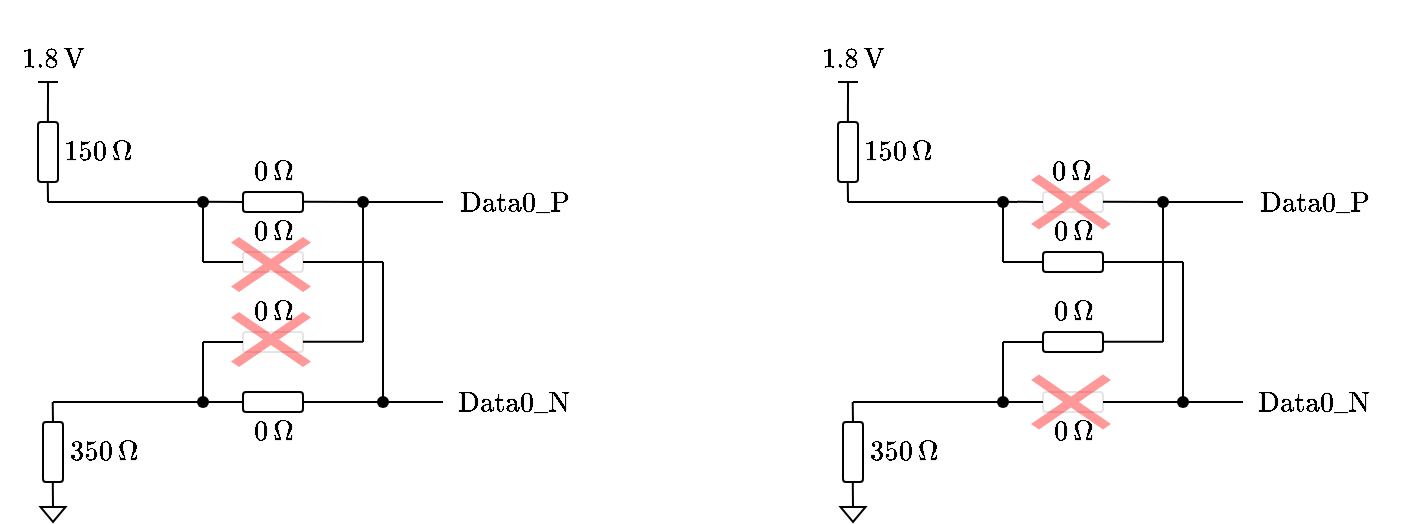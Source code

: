 <mxfile version="24.2.8" type="github">
  <diagram name="Seite-1" id="VKQOc1bhrzCOc8ad0ZN5">
    <mxGraphModel dx="1024" dy="619" grid="1" gridSize="10" guides="1" tooltips="1" connect="1" arrows="1" fold="1" page="1" pageScale="1" pageWidth="827" pageHeight="1169" math="1" shadow="0">
      <root>
        <mxCell id="0" />
        <mxCell id="1" parent="0" />
        <mxCell id="8GNoNin1cAINT3KggE_H-1" value="" style="rounded=1;whiteSpace=wrap;html=1;fillOpacity=100;strokeOpacity=10;rotation=-90;" vertex="1" parent="1">
          <mxGeometry x="197.5" y="154" width="10" height="30" as="geometry" />
        </mxCell>
        <mxCell id="8GNoNin1cAINT3KggE_H-2" value="" style="endArrow=none;html=1;rounded=0;" edge="1" parent="1">
          <mxGeometry width="50" height="50" relative="1" as="geometry">
            <mxPoint x="167.5" y="239" as="sourcePoint" />
            <mxPoint x="167.5" y="209" as="targetPoint" />
          </mxGeometry>
        </mxCell>
        <mxCell id="8GNoNin1cAINT3KggE_H-3" value="" style="endArrow=none;html=1;rounded=0;" edge="1" parent="1" source="8GNoNin1cAINT3KggE_H-24">
          <mxGeometry width="50" height="50" relative="1" as="geometry">
            <mxPoint x="92.5" y="239" as="sourcePoint" />
            <mxPoint x="172.5" y="239" as="targetPoint" />
          </mxGeometry>
        </mxCell>
        <mxCell id="8GNoNin1cAINT3KggE_H-4" value="" style="endArrow=none;html=1;rounded=0;" edge="1" parent="1" source="8GNoNin1cAINT3KggE_H-24">
          <mxGeometry width="50" height="50" relative="1" as="geometry">
            <mxPoint x="167.5" y="239" as="sourcePoint" />
            <mxPoint x="187.5" y="239" as="targetPoint" />
          </mxGeometry>
        </mxCell>
        <mxCell id="8GNoNin1cAINT3KggE_H-5" value="" style="endArrow=none;html=1;rounded=0;exitX=0.5;exitY=0;exitDx=0;exitDy=0;" edge="1" parent="1" source="8GNoNin1cAINT3KggE_H-29">
          <mxGeometry width="50" height="50" relative="1" as="geometry">
            <mxPoint x="181.5" y="139" as="sourcePoint" />
            <mxPoint x="166.5" y="138.9" as="targetPoint" />
          </mxGeometry>
        </mxCell>
        <mxCell id="8GNoNin1cAINT3KggE_H-6" value="" style="rounded=1;whiteSpace=wrap;html=1;" vertex="1" parent="1">
          <mxGeometry x="87.5" y="249" width="10" height="30" as="geometry" />
        </mxCell>
        <mxCell id="8GNoNin1cAINT3KggE_H-7" value="" style="endArrow=none;html=1;rounded=0;" edge="1" parent="1">
          <mxGeometry width="50" height="50" relative="1" as="geometry">
            <mxPoint x="92.5" y="249" as="sourcePoint" />
            <mxPoint x="92.36" y="239" as="targetPoint" />
          </mxGeometry>
        </mxCell>
        <mxCell id="8GNoNin1cAINT3KggE_H-8" value="" style="endArrow=none;html=1;rounded=0;exitX=0;exitY=0.5;exitDx=0;exitDy=0;" edge="1" parent="1" source="8GNoNin1cAINT3KggE_H-9">
          <mxGeometry width="50" height="50" relative="1" as="geometry">
            <mxPoint x="92.39" y="299" as="sourcePoint" />
            <mxPoint x="92.39" y="279" as="targetPoint" />
          </mxGeometry>
        </mxCell>
        <mxCell id="8GNoNin1cAINT3KggE_H-9" value="" style="triangle;whiteSpace=wrap;html=1;rotation=90;" vertex="1" parent="1">
          <mxGeometry x="88.75" y="289" width="7.5" height="12.5" as="geometry" />
        </mxCell>
        <mxCell id="8GNoNin1cAINT3KggE_H-10" value="" style="rounded=1;whiteSpace=wrap;html=1;" vertex="1" parent="1">
          <mxGeometry x="85" y="99" width="10" height="30" as="geometry" />
        </mxCell>
        <mxCell id="8GNoNin1cAINT3KggE_H-11" value="" style="endArrow=none;html=1;rounded=0;" edge="1" parent="1">
          <mxGeometry width="50" height="50" relative="1" as="geometry">
            <mxPoint x="165" y="139" as="sourcePoint" />
            <mxPoint x="170" y="139" as="targetPoint" />
          </mxGeometry>
        </mxCell>
        <mxCell id="8GNoNin1cAINT3KggE_H-13" value="" style="endArrow=none;html=1;rounded=0;" edge="1" parent="1">
          <mxGeometry width="50" height="50" relative="1" as="geometry">
            <mxPoint x="90.02" y="139" as="sourcePoint" />
            <mxPoint x="89.88" y="129" as="targetPoint" />
          </mxGeometry>
        </mxCell>
        <mxCell id="8GNoNin1cAINT3KggE_H-14" value="" style="endArrow=none;html=1;rounded=0;exitX=0;exitY=0.5;exitDx=0;exitDy=0;" edge="1" parent="1">
          <mxGeometry width="50" height="50" relative="1" as="geometry">
            <mxPoint x="89.97" y="99" as="sourcePoint" />
            <mxPoint x="90" y="79" as="targetPoint" />
          </mxGeometry>
        </mxCell>
        <mxCell id="8GNoNin1cAINT3KggE_H-16" value="" style="endArrow=none;html=1;rounded=0;" edge="1" parent="1">
          <mxGeometry width="50" height="50" relative="1" as="geometry">
            <mxPoint x="95" y="79" as="sourcePoint" />
            <mxPoint x="85" y="79" as="targetPoint" />
            <Array as="points">
              <mxPoint x="85" y="79" />
            </Array>
          </mxGeometry>
        </mxCell>
        <mxCell id="8GNoNin1cAINT3KggE_H-17" value="&lt;br&gt;&lt;div&gt;&lt;span lang=&quot;de&quot; class=&quot;BxUVEf ILfuVd&quot;&gt;&lt;span class=&quot;hgKElc&quot;&gt;$$150\,&amp;nbsp; \Omega$$&lt;/span&gt;&lt;/span&gt;&lt;div&gt;&lt;span lang=&quot;de&quot; class=&quot;BxUVEf ILfuVd&quot;&gt;&lt;span class=&quot;hgKElc&quot;&gt;&lt;br&gt;&lt;/span&gt;&lt;/span&gt;&lt;/div&gt;&lt;/div&gt;" style="text;html=1;align=center;verticalAlign=middle;whiteSpace=wrap;rounded=0;opacity=0;" vertex="1" parent="1">
          <mxGeometry x="70" y="99" width="90" height="30" as="geometry" />
        </mxCell>
        <mxCell id="8GNoNin1cAINT3KggE_H-18" value="$$\text{Data0_P}$$" style="text;html=1;align=center;verticalAlign=middle;whiteSpace=wrap;rounded=0;" vertex="1" parent="1">
          <mxGeometry x="297.5" y="124" width="50" height="30" as="geometry" />
        </mxCell>
        <mxCell id="8GNoNin1cAINT3KggE_H-21" value="&lt;br&gt;&lt;div&gt;&lt;span lang=&quot;de&quot; class=&quot;BxUVEf ILfuVd&quot;&gt;&lt;span class=&quot;hgKElc&quot;&gt;$$350\,&amp;nbsp; \Omega$$&lt;/span&gt;&lt;/span&gt;&lt;div&gt;&lt;span lang=&quot;de&quot; class=&quot;BxUVEf ILfuVd&quot;&gt;&lt;span class=&quot;hgKElc&quot;&gt;&lt;br&gt;&lt;/span&gt;&lt;/span&gt;&lt;/div&gt;&lt;/div&gt;" style="text;html=1;align=center;verticalAlign=middle;whiteSpace=wrap;rounded=0;opacity=0;" vertex="1" parent="1">
          <mxGeometry x="72.5" y="249" width="90" height="30" as="geometry" />
        </mxCell>
        <mxCell id="8GNoNin1cAINT3KggE_H-22" value="&lt;br&gt;&lt;div&gt;&lt;span lang=&quot;de&quot; class=&quot;BxUVEf ILfuVd&quot;&gt;&lt;span class=&quot;hgKElc&quot;&gt;$$1.8\, \text{V}$$&lt;/span&gt;&lt;/span&gt;&lt;/div&gt;" style="text;html=1;align=center;verticalAlign=middle;whiteSpace=wrap;rounded=0;opacity=40;" vertex="1" parent="1">
          <mxGeometry x="70" y="50" width="45" height="19" as="geometry" />
        </mxCell>
        <mxCell id="8GNoNin1cAINT3KggE_H-25" value="" style="endArrow=none;html=1;rounded=0;" edge="1" parent="1" source="8GNoNin1cAINT3KggE_H-35">
          <mxGeometry width="50" height="50" relative="1" as="geometry">
            <mxPoint x="165" y="139" as="sourcePoint" />
            <mxPoint x="169" y="139" as="targetPoint" />
          </mxGeometry>
        </mxCell>
        <mxCell id="8GNoNin1cAINT3KggE_H-27" value="$$\text{Data0_N}$$" style="text;html=1;align=center;verticalAlign=middle;whiteSpace=wrap;rounded=0;" vertex="1" parent="1">
          <mxGeometry x="297.5" y="224" width="50" height="30" as="geometry" />
        </mxCell>
        <mxCell id="8GNoNin1cAINT3KggE_H-28" value="" style="rounded=1;whiteSpace=wrap;html=1;fillOpacity=100;strokeOpacity=10;rotation=-90;" vertex="1" parent="1">
          <mxGeometry x="197.5" y="194" width="10" height="30" as="geometry" />
        </mxCell>
        <mxCell id="8GNoNin1cAINT3KggE_H-29" value="" style="rounded=1;whiteSpace=wrap;html=1;fillOpacity=100;strokeOpacity=100;rotation=-90;" vertex="1" parent="1">
          <mxGeometry x="197.5" y="124" width="10" height="30" as="geometry" />
        </mxCell>
        <mxCell id="8GNoNin1cAINT3KggE_H-32" value="" style="rounded=1;whiteSpace=wrap;html=1;fillOpacity=100;strokeOpacity=100;rotation=-90;" vertex="1" parent="1">
          <mxGeometry x="197.5" y="224" width="10" height="30" as="geometry" />
        </mxCell>
        <mxCell id="8GNoNin1cAINT3KggE_H-36" value="" style="endArrow=none;html=1;rounded=0;" edge="1" parent="1">
          <mxGeometry width="50" height="50" relative="1" as="geometry">
            <mxPoint x="90" y="139" as="sourcePoint" />
            <mxPoint x="165" y="139" as="targetPoint" />
          </mxGeometry>
        </mxCell>
        <mxCell id="8GNoNin1cAINT3KggE_H-37" value="" style="endArrow=none;html=1;rounded=0;" edge="1" parent="1" target="8GNoNin1cAINT3KggE_H-24">
          <mxGeometry width="50" height="50" relative="1" as="geometry">
            <mxPoint x="167.5" y="239" as="sourcePoint" />
            <mxPoint x="187.5" y="239" as="targetPoint" />
          </mxGeometry>
        </mxCell>
        <mxCell id="8GNoNin1cAINT3KggE_H-39" value="" style="endArrow=none;html=1;rounded=0;" edge="1" parent="1" source="8GNoNin1cAINT3KggE_H-35">
          <mxGeometry width="50" height="50" relative="1" as="geometry">
            <mxPoint x="167.4" y="164" as="sourcePoint" />
            <mxPoint x="167.4" y="139" as="targetPoint" />
          </mxGeometry>
        </mxCell>
        <mxCell id="8GNoNin1cAINT3KggE_H-41" value="" style="endArrow=none;html=1;rounded=0;" edge="1" parent="1" target="8GNoNin1cAINT3KggE_H-24">
          <mxGeometry width="50" height="50" relative="1" as="geometry">
            <mxPoint x="92.5" y="239" as="sourcePoint" />
            <mxPoint x="172.5" y="239" as="targetPoint" />
          </mxGeometry>
        </mxCell>
        <mxCell id="8GNoNin1cAINT3KggE_H-24" value="" style="shape=waypoint;sketch=0;fillStyle=solid;size=6;pointerEvents=1;points=[];fillColor=none;resizable=0;rotatable=0;perimeter=centerPerimeter;snapToPoint=1;" vertex="1" parent="1">
          <mxGeometry x="157.5" y="229" width="20" height="20" as="geometry" />
        </mxCell>
        <mxCell id="8GNoNin1cAINT3KggE_H-42" style="edgeStyle=orthogonalEdgeStyle;rounded=0;orthogonalLoop=1;jettySize=auto;html=1;entryX=0;entryY=0.2;entryDx=0;entryDy=0;entryPerimeter=0;" edge="1" parent="1">
          <mxGeometry relative="1" as="geometry">
            <mxPoint x="165" y="139" as="sourcePoint" />
            <mxPoint x="165" y="139" as="targetPoint" />
          </mxGeometry>
        </mxCell>
        <mxCell id="8GNoNin1cAINT3KggE_H-43" value="" style="endArrow=none;html=1;rounded=0;" edge="1" parent="1" target="8GNoNin1cAINT3KggE_H-35">
          <mxGeometry width="50" height="50" relative="1" as="geometry">
            <mxPoint x="165" y="139" as="sourcePoint" />
            <mxPoint x="169" y="139" as="targetPoint" />
          </mxGeometry>
        </mxCell>
        <mxCell id="8GNoNin1cAINT3KggE_H-44" value="" style="endArrow=none;html=1;rounded=0;" edge="1" parent="1" target="8GNoNin1cAINT3KggE_H-35">
          <mxGeometry width="50" height="50" relative="1" as="geometry">
            <mxPoint x="167.5" y="169" as="sourcePoint" />
            <mxPoint x="167.4" y="139" as="targetPoint" />
          </mxGeometry>
        </mxCell>
        <mxCell id="8GNoNin1cAINT3KggE_H-35" value="" style="shape=waypoint;sketch=0;fillStyle=solid;size=6;pointerEvents=1;points=[];fillColor=none;resizable=0;rotatable=0;perimeter=centerPerimeter;snapToPoint=1;" vertex="1" parent="1">
          <mxGeometry x="157.5" y="129" width="20" height="20" as="geometry" />
        </mxCell>
        <mxCell id="8GNoNin1cAINT3KggE_H-46" value="" style="endArrow=none;html=1;rounded=0;entryX=0.5;entryY=0;entryDx=0;entryDy=0;" edge="1" parent="1" target="8GNoNin1cAINT3KggE_H-28">
          <mxGeometry width="50" height="50" relative="1" as="geometry">
            <mxPoint x="167.5" y="209" as="sourcePoint" />
            <mxPoint x="227.5" y="169" as="targetPoint" />
          </mxGeometry>
        </mxCell>
        <mxCell id="8GNoNin1cAINT3KggE_H-47" value="" style="endArrow=none;html=1;rounded=0;entryX=0.5;entryY=0;entryDx=0;entryDy=0;" edge="1" parent="1" target="8GNoNin1cAINT3KggE_H-1">
          <mxGeometry width="50" height="50" relative="1" as="geometry">
            <mxPoint x="167.5" y="169" as="sourcePoint" />
            <mxPoint x="227.5" y="169" as="targetPoint" />
          </mxGeometry>
        </mxCell>
        <mxCell id="8GNoNin1cAINT3KggE_H-48" value="" style="endArrow=none;html=1;rounded=0;exitX=0.5;exitY=1;exitDx=0;exitDy=0;" edge="1" parent="1" source="8GNoNin1cAINT3KggE_H-1">
          <mxGeometry width="50" height="50" relative="1" as="geometry">
            <mxPoint x="207.5" y="249" as="sourcePoint" />
            <mxPoint x="257.5" y="169" as="targetPoint" />
          </mxGeometry>
        </mxCell>
        <mxCell id="8GNoNin1cAINT3KggE_H-49" value="" style="endArrow=none;html=1;rounded=0;exitX=0.5;exitY=1;exitDx=0;exitDy=0;" edge="1" parent="1">
          <mxGeometry width="50" height="50" relative="1" as="geometry">
            <mxPoint x="217.5" y="208.92" as="sourcePoint" />
            <mxPoint x="247.5" y="208.92" as="targetPoint" />
          </mxGeometry>
        </mxCell>
        <mxCell id="8GNoNin1cAINT3KggE_H-50" value="" style="endArrow=none;html=1;rounded=0;" edge="1" parent="1">
          <mxGeometry width="50" height="50" relative="1" as="geometry">
            <mxPoint x="247.5" y="209" as="sourcePoint" />
            <mxPoint x="247.5" y="139" as="targetPoint" />
          </mxGeometry>
        </mxCell>
        <mxCell id="8GNoNin1cAINT3KggE_H-51" value="" style="endArrow=none;html=1;rounded=0;" edge="1" parent="1" source="8GNoNin1cAINT3KggE_H-52">
          <mxGeometry width="50" height="50" relative="1" as="geometry">
            <mxPoint x="277.5" y="139" as="sourcePoint" />
            <mxPoint x="217.5" y="138.92" as="targetPoint" />
          </mxGeometry>
        </mxCell>
        <mxCell id="8GNoNin1cAINT3KggE_H-53" value="" style="endArrow=none;html=1;rounded=0;" edge="1" parent="1" target="8GNoNin1cAINT3KggE_H-52">
          <mxGeometry width="50" height="50" relative="1" as="geometry">
            <mxPoint x="287.5" y="139" as="sourcePoint" />
            <mxPoint x="217.5" y="138.92" as="targetPoint" />
          </mxGeometry>
        </mxCell>
        <mxCell id="8GNoNin1cAINT3KggE_H-52" value="" style="shape=waypoint;sketch=0;fillStyle=solid;size=6;pointerEvents=1;points=[];fillColor=none;resizable=0;rotatable=0;perimeter=centerPerimeter;snapToPoint=1;" vertex="1" parent="1">
          <mxGeometry x="237.5" y="129" width="20" height="20" as="geometry" />
        </mxCell>
        <mxCell id="8GNoNin1cAINT3KggE_H-54" value="" style="endArrow=none;html=1;rounded=0;" edge="1" parent="1">
          <mxGeometry width="50" height="50" relative="1" as="geometry">
            <mxPoint x="257.5" y="239" as="sourcePoint" />
            <mxPoint x="257.5" y="169" as="targetPoint" />
          </mxGeometry>
        </mxCell>
        <mxCell id="8GNoNin1cAINT3KggE_H-55" value="" style="endArrow=none;html=1;rounded=0;exitDx=0;exitDy=0;" edge="1" parent="1" source="8GNoNin1cAINT3KggE_H-56">
          <mxGeometry width="50" height="50" relative="1" as="geometry">
            <mxPoint x="207.5" y="259" as="sourcePoint" />
            <mxPoint x="287.5" y="239" as="targetPoint" />
          </mxGeometry>
        </mxCell>
        <mxCell id="8GNoNin1cAINT3KggE_H-57" value="" style="endArrow=none;html=1;rounded=0;exitX=0.5;exitY=1;exitDx=0;exitDy=0;" edge="1" parent="1" source="8GNoNin1cAINT3KggE_H-32" target="8GNoNin1cAINT3KggE_H-56">
          <mxGeometry width="50" height="50" relative="1" as="geometry">
            <mxPoint x="217.5" y="239" as="sourcePoint" />
            <mxPoint x="287.5" y="239" as="targetPoint" />
          </mxGeometry>
        </mxCell>
        <mxCell id="8GNoNin1cAINT3KggE_H-56" value="" style="shape=waypoint;sketch=0;fillStyle=solid;size=6;pointerEvents=1;points=[];fillColor=none;resizable=0;rotatable=0;perimeter=centerPerimeter;snapToPoint=1;" vertex="1" parent="1">
          <mxGeometry x="247.5" y="229" width="20" height="20" as="geometry" />
        </mxCell>
        <mxCell id="8GNoNin1cAINT3KggE_H-59" value="&lt;br&gt;&lt;div&gt;&lt;span lang=&quot;de&quot; class=&quot;BxUVEf ILfuVd&quot;&gt;&lt;span class=&quot;hgKElc&quot;&gt;$$0\,&amp;nbsp; \Omega$$&lt;/span&gt;&lt;/span&gt;&lt;div&gt;&lt;span lang=&quot;de&quot; class=&quot;BxUVEf ILfuVd&quot;&gt;&lt;span class=&quot;hgKElc&quot;&gt;&lt;br&gt;&lt;/span&gt;&lt;/span&gt;&lt;/div&gt;&lt;/div&gt;" style="text;html=1;align=center;verticalAlign=middle;whiteSpace=wrap;rounded=0;opacity=0;" vertex="1" parent="1">
          <mxGeometry x="157.5" y="239" width="90" height="30" as="geometry" />
        </mxCell>
        <mxCell id="8GNoNin1cAINT3KggE_H-60" value="&lt;br&gt;&lt;div&gt;&lt;span lang=&quot;de&quot; class=&quot;BxUVEf ILfuVd&quot;&gt;&lt;span class=&quot;hgKElc&quot;&gt;$$0\,&amp;nbsp; \Omega$$&lt;/span&gt;&lt;/span&gt;&lt;div&gt;&lt;span lang=&quot;de&quot; class=&quot;BxUVEf ILfuVd&quot;&gt;&lt;span class=&quot;hgKElc&quot;&gt;&lt;br&gt;&lt;/span&gt;&lt;/span&gt;&lt;/div&gt;&lt;/div&gt;" style="text;html=1;align=center;verticalAlign=middle;whiteSpace=wrap;rounded=0;opacity=0;" vertex="1" parent="1">
          <mxGeometry x="157.5" y="179" width="90" height="30" as="geometry" />
        </mxCell>
        <mxCell id="8GNoNin1cAINT3KggE_H-61" value="&lt;br&gt;&lt;div&gt;&lt;span lang=&quot;de&quot; class=&quot;BxUVEf ILfuVd&quot;&gt;&lt;span class=&quot;hgKElc&quot;&gt;$$0\,&amp;nbsp; \Omega$$&lt;/span&gt;&lt;/span&gt;&lt;div&gt;&lt;span lang=&quot;de&quot; class=&quot;BxUVEf ILfuVd&quot;&gt;&lt;span class=&quot;hgKElc&quot;&gt;&lt;br&gt;&lt;/span&gt;&lt;/span&gt;&lt;/div&gt;&lt;/div&gt;" style="text;html=1;align=center;verticalAlign=middle;whiteSpace=wrap;rounded=0;opacity=0;" vertex="1" parent="1">
          <mxGeometry x="157.5" y="139" width="90" height="30" as="geometry" />
        </mxCell>
        <mxCell id="8GNoNin1cAINT3KggE_H-62" value="&lt;br&gt;&lt;div&gt;&lt;span lang=&quot;de&quot; class=&quot;BxUVEf ILfuVd&quot;&gt;&lt;span class=&quot;hgKElc&quot;&gt;$$0\,&amp;nbsp; \Omega$$&lt;/span&gt;&lt;/span&gt;&lt;div&gt;&lt;span lang=&quot;de&quot; class=&quot;BxUVEf ILfuVd&quot;&gt;&lt;span class=&quot;hgKElc&quot;&gt;&lt;br&gt;&lt;/span&gt;&lt;/span&gt;&lt;/div&gt;&lt;/div&gt;" style="text;html=1;align=center;verticalAlign=middle;whiteSpace=wrap;rounded=0;opacity=0;" vertex="1" parent="1">
          <mxGeometry x="157.5" y="109" width="90" height="30" as="geometry" />
        </mxCell>
        <mxCell id="8GNoNin1cAINT3KggE_H-64" value="" style="shape=mxgraph.mockup.markup.redX;fillColor=#ff0000;html=1;shadow=0;whiteSpace=wrap;strokeColor=none;strokeOpacity=40;fillOpacity=40;" vertex="1" parent="1">
          <mxGeometry x="181.5" y="156.5" width="40" height="27.5" as="geometry" />
        </mxCell>
        <mxCell id="8GNoNin1cAINT3KggE_H-65" value="" style="shape=mxgraph.mockup.markup.redX;fillColor=#ff0000;html=1;shadow=0;whiteSpace=wrap;strokeColor=none;strokeOpacity=40;fillOpacity=40;" vertex="1" parent="1">
          <mxGeometry x="181.5" y="194" width="40" height="27.5" as="geometry" />
        </mxCell>
        <mxCell id="8GNoNin1cAINT3KggE_H-68" value="" style="rounded=1;whiteSpace=wrap;html=1;fillOpacity=100;strokeOpacity=100;rotation=-90;" vertex="1" parent="1">
          <mxGeometry x="597.5" y="154" width="10" height="30" as="geometry" />
        </mxCell>
        <mxCell id="8GNoNin1cAINT3KggE_H-69" value="" style="endArrow=none;html=1;rounded=0;" edge="1" parent="1">
          <mxGeometry width="50" height="50" relative="1" as="geometry">
            <mxPoint x="567.5" y="239" as="sourcePoint" />
            <mxPoint x="567.5" y="209" as="targetPoint" />
          </mxGeometry>
        </mxCell>
        <mxCell id="8GNoNin1cAINT3KggE_H-70" value="" style="endArrow=none;html=1;rounded=0;" edge="1" parent="1" source="8GNoNin1cAINT3KggE_H-95">
          <mxGeometry width="50" height="50" relative="1" as="geometry">
            <mxPoint x="492.5" y="239" as="sourcePoint" />
            <mxPoint x="572.5" y="239" as="targetPoint" />
          </mxGeometry>
        </mxCell>
        <mxCell id="8GNoNin1cAINT3KggE_H-71" value="" style="endArrow=none;html=1;rounded=0;" edge="1" parent="1" source="8GNoNin1cAINT3KggE_H-95">
          <mxGeometry width="50" height="50" relative="1" as="geometry">
            <mxPoint x="567.5" y="239" as="sourcePoint" />
            <mxPoint x="587.5" y="239" as="targetPoint" />
          </mxGeometry>
        </mxCell>
        <mxCell id="8GNoNin1cAINT3KggE_H-72" value="" style="endArrow=none;html=1;rounded=0;exitX=0.5;exitY=0;exitDx=0;exitDy=0;" edge="1" parent="1" source="8GNoNin1cAINT3KggE_H-89">
          <mxGeometry width="50" height="50" relative="1" as="geometry">
            <mxPoint x="581.5" y="139" as="sourcePoint" />
            <mxPoint x="566.5" y="138.9" as="targetPoint" />
          </mxGeometry>
        </mxCell>
        <mxCell id="8GNoNin1cAINT3KggE_H-73" value="" style="rounded=1;whiteSpace=wrap;html=1;" vertex="1" parent="1">
          <mxGeometry x="487.5" y="249" width="10" height="30" as="geometry" />
        </mxCell>
        <mxCell id="8GNoNin1cAINT3KggE_H-74" value="" style="endArrow=none;html=1;rounded=0;" edge="1" parent="1">
          <mxGeometry width="50" height="50" relative="1" as="geometry">
            <mxPoint x="492.5" y="249" as="sourcePoint" />
            <mxPoint x="492.36" y="239" as="targetPoint" />
          </mxGeometry>
        </mxCell>
        <mxCell id="8GNoNin1cAINT3KggE_H-75" value="" style="endArrow=none;html=1;rounded=0;exitX=0;exitY=0.5;exitDx=0;exitDy=0;" edge="1" parent="1" source="8GNoNin1cAINT3KggE_H-76">
          <mxGeometry width="50" height="50" relative="1" as="geometry">
            <mxPoint x="492.39" y="299" as="sourcePoint" />
            <mxPoint x="492.39" y="279" as="targetPoint" />
          </mxGeometry>
        </mxCell>
        <mxCell id="8GNoNin1cAINT3KggE_H-76" value="" style="triangle;whiteSpace=wrap;html=1;rotation=90;" vertex="1" parent="1">
          <mxGeometry x="488.75" y="289" width="7.5" height="12.5" as="geometry" />
        </mxCell>
        <mxCell id="8GNoNin1cAINT3KggE_H-77" value="" style="rounded=1;whiteSpace=wrap;html=1;" vertex="1" parent="1">
          <mxGeometry x="485" y="99" width="10" height="30" as="geometry" />
        </mxCell>
        <mxCell id="8GNoNin1cAINT3KggE_H-78" value="" style="endArrow=none;html=1;rounded=0;" edge="1" parent="1">
          <mxGeometry width="50" height="50" relative="1" as="geometry">
            <mxPoint x="565" y="139" as="sourcePoint" />
            <mxPoint x="570" y="139" as="targetPoint" />
          </mxGeometry>
        </mxCell>
        <mxCell id="8GNoNin1cAINT3KggE_H-79" value="" style="endArrow=none;html=1;rounded=0;" edge="1" parent="1">
          <mxGeometry width="50" height="50" relative="1" as="geometry">
            <mxPoint x="490.02" y="139" as="sourcePoint" />
            <mxPoint x="489.88" y="129" as="targetPoint" />
          </mxGeometry>
        </mxCell>
        <mxCell id="8GNoNin1cAINT3KggE_H-80" value="" style="endArrow=none;html=1;rounded=0;exitX=0;exitY=0.5;exitDx=0;exitDy=0;" edge="1" parent="1">
          <mxGeometry width="50" height="50" relative="1" as="geometry">
            <mxPoint x="489.97" y="99" as="sourcePoint" />
            <mxPoint x="490" y="79" as="targetPoint" />
          </mxGeometry>
        </mxCell>
        <mxCell id="8GNoNin1cAINT3KggE_H-81" value="" style="endArrow=none;html=1;rounded=0;" edge="1" parent="1">
          <mxGeometry width="50" height="50" relative="1" as="geometry">
            <mxPoint x="495" y="79" as="sourcePoint" />
            <mxPoint x="485" y="79" as="targetPoint" />
            <Array as="points">
              <mxPoint x="485" y="79" />
            </Array>
          </mxGeometry>
        </mxCell>
        <mxCell id="8GNoNin1cAINT3KggE_H-82" value="&lt;br&gt;&lt;div&gt;&lt;span lang=&quot;de&quot; class=&quot;BxUVEf ILfuVd&quot;&gt;&lt;span class=&quot;hgKElc&quot;&gt;$$150\,&amp;nbsp; \Omega$$&lt;/span&gt;&lt;/span&gt;&lt;div&gt;&lt;span lang=&quot;de&quot; class=&quot;BxUVEf ILfuVd&quot;&gt;&lt;span class=&quot;hgKElc&quot;&gt;&lt;br&gt;&lt;/span&gt;&lt;/span&gt;&lt;/div&gt;&lt;/div&gt;" style="text;html=1;align=center;verticalAlign=middle;whiteSpace=wrap;rounded=0;opacity=0;" vertex="1" parent="1">
          <mxGeometry x="470" y="99" width="90" height="30" as="geometry" />
        </mxCell>
        <mxCell id="8GNoNin1cAINT3KggE_H-83" value="$$\text{Data0_P}$$" style="text;html=1;align=center;verticalAlign=middle;whiteSpace=wrap;rounded=0;" vertex="1" parent="1">
          <mxGeometry x="697.5" y="124" width="50" height="30" as="geometry" />
        </mxCell>
        <mxCell id="8GNoNin1cAINT3KggE_H-84" value="&lt;br&gt;&lt;div&gt;&lt;span lang=&quot;de&quot; class=&quot;BxUVEf ILfuVd&quot;&gt;&lt;span class=&quot;hgKElc&quot;&gt;$$350\,&amp;nbsp; \Omega$$&lt;/span&gt;&lt;/span&gt;&lt;div&gt;&lt;span lang=&quot;de&quot; class=&quot;BxUVEf ILfuVd&quot;&gt;&lt;span class=&quot;hgKElc&quot;&gt;&lt;br&gt;&lt;/span&gt;&lt;/span&gt;&lt;/div&gt;&lt;/div&gt;" style="text;html=1;align=center;verticalAlign=middle;whiteSpace=wrap;rounded=0;opacity=0;" vertex="1" parent="1">
          <mxGeometry x="472.5" y="249" width="90" height="30" as="geometry" />
        </mxCell>
        <mxCell id="8GNoNin1cAINT3KggE_H-85" value="&lt;br&gt;&lt;div&gt;&lt;span lang=&quot;de&quot; class=&quot;BxUVEf ILfuVd&quot;&gt;&lt;span class=&quot;hgKElc&quot;&gt;$$1.8\, \text{V}$$&lt;/span&gt;&lt;/span&gt;&lt;/div&gt;" style="text;html=1;align=center;verticalAlign=middle;whiteSpace=wrap;rounded=0;opacity=40;" vertex="1" parent="1">
          <mxGeometry x="470" y="50" width="45" height="19" as="geometry" />
        </mxCell>
        <mxCell id="8GNoNin1cAINT3KggE_H-86" value="" style="endArrow=none;html=1;rounded=0;" edge="1" parent="1" source="8GNoNin1cAINT3KggE_H-99">
          <mxGeometry width="50" height="50" relative="1" as="geometry">
            <mxPoint x="565" y="139" as="sourcePoint" />
            <mxPoint x="569" y="139" as="targetPoint" />
          </mxGeometry>
        </mxCell>
        <mxCell id="8GNoNin1cAINT3KggE_H-87" value="$$\text{Data0_N}$$" style="text;html=1;align=center;verticalAlign=middle;whiteSpace=wrap;rounded=0;" vertex="1" parent="1">
          <mxGeometry x="697.5" y="224" width="50" height="30" as="geometry" />
        </mxCell>
        <mxCell id="8GNoNin1cAINT3KggE_H-88" value="" style="rounded=1;whiteSpace=wrap;html=1;fillOpacity=100;strokeOpacity=100;rotation=-90;" vertex="1" parent="1">
          <mxGeometry x="597.5" y="194" width="10" height="30" as="geometry" />
        </mxCell>
        <mxCell id="8GNoNin1cAINT3KggE_H-89" value="" style="rounded=1;whiteSpace=wrap;html=1;fillOpacity=100;strokeOpacity=10;rotation=-90;" vertex="1" parent="1">
          <mxGeometry x="597.5" y="124" width="10" height="30" as="geometry" />
        </mxCell>
        <mxCell id="8GNoNin1cAINT3KggE_H-90" value="" style="rounded=1;whiteSpace=wrap;html=1;fillOpacity=100;strokeOpacity=10;rotation=-90;" vertex="1" parent="1">
          <mxGeometry x="597.5" y="224" width="10" height="30" as="geometry" />
        </mxCell>
        <mxCell id="8GNoNin1cAINT3KggE_H-91" value="" style="endArrow=none;html=1;rounded=0;" edge="1" parent="1">
          <mxGeometry width="50" height="50" relative="1" as="geometry">
            <mxPoint x="490" y="139" as="sourcePoint" />
            <mxPoint x="565" y="139" as="targetPoint" />
          </mxGeometry>
        </mxCell>
        <mxCell id="8GNoNin1cAINT3KggE_H-92" value="" style="endArrow=none;html=1;rounded=0;" edge="1" parent="1" target="8GNoNin1cAINT3KggE_H-95">
          <mxGeometry width="50" height="50" relative="1" as="geometry">
            <mxPoint x="567.5" y="239" as="sourcePoint" />
            <mxPoint x="587.5" y="239" as="targetPoint" />
          </mxGeometry>
        </mxCell>
        <mxCell id="8GNoNin1cAINT3KggE_H-93" value="" style="endArrow=none;html=1;rounded=0;" edge="1" parent="1" source="8GNoNin1cAINT3KggE_H-99">
          <mxGeometry width="50" height="50" relative="1" as="geometry">
            <mxPoint x="567.4" y="164" as="sourcePoint" />
            <mxPoint x="567.4" y="139" as="targetPoint" />
          </mxGeometry>
        </mxCell>
        <mxCell id="8GNoNin1cAINT3KggE_H-94" value="" style="endArrow=none;html=1;rounded=0;" edge="1" parent="1" target="8GNoNin1cAINT3KggE_H-95">
          <mxGeometry width="50" height="50" relative="1" as="geometry">
            <mxPoint x="492.5" y="239" as="sourcePoint" />
            <mxPoint x="572.5" y="239" as="targetPoint" />
          </mxGeometry>
        </mxCell>
        <mxCell id="8GNoNin1cAINT3KggE_H-95" value="" style="shape=waypoint;sketch=0;fillStyle=solid;size=6;pointerEvents=1;points=[];fillColor=none;resizable=0;rotatable=0;perimeter=centerPerimeter;snapToPoint=1;" vertex="1" parent="1">
          <mxGeometry x="557.5" y="229" width="20" height="20" as="geometry" />
        </mxCell>
        <mxCell id="8GNoNin1cAINT3KggE_H-96" style="edgeStyle=orthogonalEdgeStyle;rounded=0;orthogonalLoop=1;jettySize=auto;html=1;entryX=0;entryY=0.2;entryDx=0;entryDy=0;entryPerimeter=0;" edge="1" parent="1">
          <mxGeometry relative="1" as="geometry">
            <mxPoint x="565" y="139" as="sourcePoint" />
            <mxPoint x="565" y="139" as="targetPoint" />
          </mxGeometry>
        </mxCell>
        <mxCell id="8GNoNin1cAINT3KggE_H-97" value="" style="endArrow=none;html=1;rounded=0;" edge="1" parent="1" target="8GNoNin1cAINT3KggE_H-99">
          <mxGeometry width="50" height="50" relative="1" as="geometry">
            <mxPoint x="565" y="139" as="sourcePoint" />
            <mxPoint x="569" y="139" as="targetPoint" />
          </mxGeometry>
        </mxCell>
        <mxCell id="8GNoNin1cAINT3KggE_H-98" value="" style="endArrow=none;html=1;rounded=0;" edge="1" parent="1" target="8GNoNin1cAINT3KggE_H-99">
          <mxGeometry width="50" height="50" relative="1" as="geometry">
            <mxPoint x="567.5" y="169" as="sourcePoint" />
            <mxPoint x="567.4" y="139" as="targetPoint" />
          </mxGeometry>
        </mxCell>
        <mxCell id="8GNoNin1cAINT3KggE_H-99" value="" style="shape=waypoint;sketch=0;fillStyle=solid;size=6;pointerEvents=1;points=[];fillColor=none;resizable=0;rotatable=0;perimeter=centerPerimeter;snapToPoint=1;" vertex="1" parent="1">
          <mxGeometry x="557.5" y="129" width="20" height="20" as="geometry" />
        </mxCell>
        <mxCell id="8GNoNin1cAINT3KggE_H-100" value="" style="endArrow=none;html=1;rounded=0;entryX=0.5;entryY=0;entryDx=0;entryDy=0;" edge="1" parent="1" target="8GNoNin1cAINT3KggE_H-88">
          <mxGeometry width="50" height="50" relative="1" as="geometry">
            <mxPoint x="567.5" y="209" as="sourcePoint" />
            <mxPoint x="627.5" y="169" as="targetPoint" />
          </mxGeometry>
        </mxCell>
        <mxCell id="8GNoNin1cAINT3KggE_H-101" value="" style="endArrow=none;html=1;rounded=0;entryX=0.5;entryY=0;entryDx=0;entryDy=0;" edge="1" parent="1" target="8GNoNin1cAINT3KggE_H-68">
          <mxGeometry width="50" height="50" relative="1" as="geometry">
            <mxPoint x="567.5" y="169" as="sourcePoint" />
            <mxPoint x="627.5" y="169" as="targetPoint" />
          </mxGeometry>
        </mxCell>
        <mxCell id="8GNoNin1cAINT3KggE_H-102" value="" style="endArrow=none;html=1;rounded=0;exitX=0.5;exitY=1;exitDx=0;exitDy=0;" edge="1" parent="1" source="8GNoNin1cAINT3KggE_H-68">
          <mxGeometry width="50" height="50" relative="1" as="geometry">
            <mxPoint x="607.5" y="249" as="sourcePoint" />
            <mxPoint x="657.5" y="169" as="targetPoint" />
          </mxGeometry>
        </mxCell>
        <mxCell id="8GNoNin1cAINT3KggE_H-103" value="" style="endArrow=none;html=1;rounded=0;exitX=0.5;exitY=1;exitDx=0;exitDy=0;" edge="1" parent="1">
          <mxGeometry width="50" height="50" relative="1" as="geometry">
            <mxPoint x="617.5" y="208.92" as="sourcePoint" />
            <mxPoint x="647.5" y="208.92" as="targetPoint" />
          </mxGeometry>
        </mxCell>
        <mxCell id="8GNoNin1cAINT3KggE_H-104" value="" style="endArrow=none;html=1;rounded=0;" edge="1" parent="1">
          <mxGeometry width="50" height="50" relative="1" as="geometry">
            <mxPoint x="647.5" y="209" as="sourcePoint" />
            <mxPoint x="647.5" y="139" as="targetPoint" />
          </mxGeometry>
        </mxCell>
        <mxCell id="8GNoNin1cAINT3KggE_H-105" value="" style="endArrow=none;html=1;rounded=0;" edge="1" parent="1" source="8GNoNin1cAINT3KggE_H-107">
          <mxGeometry width="50" height="50" relative="1" as="geometry">
            <mxPoint x="677.5" y="139" as="sourcePoint" />
            <mxPoint x="617.5" y="138.92" as="targetPoint" />
          </mxGeometry>
        </mxCell>
        <mxCell id="8GNoNin1cAINT3KggE_H-106" value="" style="endArrow=none;html=1;rounded=0;" edge="1" parent="1" target="8GNoNin1cAINT3KggE_H-107">
          <mxGeometry width="50" height="50" relative="1" as="geometry">
            <mxPoint x="687.5" y="139" as="sourcePoint" />
            <mxPoint x="617.5" y="138.92" as="targetPoint" />
          </mxGeometry>
        </mxCell>
        <mxCell id="8GNoNin1cAINT3KggE_H-107" value="" style="shape=waypoint;sketch=0;fillStyle=solid;size=6;pointerEvents=1;points=[];fillColor=none;resizable=0;rotatable=0;perimeter=centerPerimeter;snapToPoint=1;" vertex="1" parent="1">
          <mxGeometry x="637.5" y="129" width="20" height="20" as="geometry" />
        </mxCell>
        <mxCell id="8GNoNin1cAINT3KggE_H-108" value="" style="endArrow=none;html=1;rounded=0;" edge="1" parent="1">
          <mxGeometry width="50" height="50" relative="1" as="geometry">
            <mxPoint x="657.5" y="239" as="sourcePoint" />
            <mxPoint x="657.5" y="169" as="targetPoint" />
          </mxGeometry>
        </mxCell>
        <mxCell id="8GNoNin1cAINT3KggE_H-109" value="" style="endArrow=none;html=1;rounded=0;exitDx=0;exitDy=0;" edge="1" parent="1" source="8GNoNin1cAINT3KggE_H-111">
          <mxGeometry width="50" height="50" relative="1" as="geometry">
            <mxPoint x="607.5" y="259" as="sourcePoint" />
            <mxPoint x="687.5" y="239" as="targetPoint" />
          </mxGeometry>
        </mxCell>
        <mxCell id="8GNoNin1cAINT3KggE_H-110" value="" style="endArrow=none;html=1;rounded=0;exitX=0.5;exitY=1;exitDx=0;exitDy=0;" edge="1" parent="1" source="8GNoNin1cAINT3KggE_H-90" target="8GNoNin1cAINT3KggE_H-111">
          <mxGeometry width="50" height="50" relative="1" as="geometry">
            <mxPoint x="617.5" y="239" as="sourcePoint" />
            <mxPoint x="687.5" y="239" as="targetPoint" />
          </mxGeometry>
        </mxCell>
        <mxCell id="8GNoNin1cAINT3KggE_H-111" value="" style="shape=waypoint;sketch=0;fillStyle=solid;size=6;pointerEvents=1;points=[];fillColor=none;resizable=0;rotatable=0;perimeter=centerPerimeter;snapToPoint=1;" vertex="1" parent="1">
          <mxGeometry x="647.5" y="229" width="20" height="20" as="geometry" />
        </mxCell>
        <mxCell id="8GNoNin1cAINT3KggE_H-112" value="&lt;br&gt;&lt;div&gt;&lt;span lang=&quot;de&quot; class=&quot;BxUVEf ILfuVd&quot;&gt;&lt;span class=&quot;hgKElc&quot;&gt;$$0\,&amp;nbsp; \Omega$$&lt;/span&gt;&lt;/span&gt;&lt;div&gt;&lt;span lang=&quot;de&quot; class=&quot;BxUVEf ILfuVd&quot;&gt;&lt;span class=&quot;hgKElc&quot;&gt;&lt;br&gt;&lt;/span&gt;&lt;/span&gt;&lt;/div&gt;&lt;/div&gt;" style="text;html=1;align=center;verticalAlign=middle;whiteSpace=wrap;rounded=0;opacity=0;" vertex="1" parent="1">
          <mxGeometry x="557.5" y="239" width="90" height="30" as="geometry" />
        </mxCell>
        <mxCell id="8GNoNin1cAINT3KggE_H-113" value="&lt;br&gt;&lt;div&gt;&lt;span lang=&quot;de&quot; class=&quot;BxUVEf ILfuVd&quot;&gt;&lt;span class=&quot;hgKElc&quot;&gt;$$0\,&amp;nbsp; \Omega$$&lt;/span&gt;&lt;/span&gt;&lt;div&gt;&lt;span lang=&quot;de&quot; class=&quot;BxUVEf ILfuVd&quot;&gt;&lt;span class=&quot;hgKElc&quot;&gt;&lt;br&gt;&lt;/span&gt;&lt;/span&gt;&lt;/div&gt;&lt;/div&gt;" style="text;html=1;align=center;verticalAlign=middle;whiteSpace=wrap;rounded=0;opacity=0;" vertex="1" parent="1">
          <mxGeometry x="557.5" y="179" width="90" height="30" as="geometry" />
        </mxCell>
        <mxCell id="8GNoNin1cAINT3KggE_H-114" value="&lt;br&gt;&lt;div&gt;&lt;span lang=&quot;de&quot; class=&quot;BxUVEf ILfuVd&quot;&gt;&lt;span class=&quot;hgKElc&quot;&gt;$$0\,&amp;nbsp; \Omega$$&lt;/span&gt;&lt;/span&gt;&lt;div&gt;&lt;span lang=&quot;de&quot; class=&quot;BxUVEf ILfuVd&quot;&gt;&lt;span class=&quot;hgKElc&quot;&gt;&lt;br&gt;&lt;/span&gt;&lt;/span&gt;&lt;/div&gt;&lt;/div&gt;" style="text;html=1;align=center;verticalAlign=middle;whiteSpace=wrap;rounded=0;opacity=0;" vertex="1" parent="1">
          <mxGeometry x="557.5" y="139" width="90" height="30" as="geometry" />
        </mxCell>
        <mxCell id="8GNoNin1cAINT3KggE_H-115" value="&lt;br&gt;&lt;div&gt;&lt;span lang=&quot;de&quot; class=&quot;BxUVEf ILfuVd&quot;&gt;&lt;span class=&quot;hgKElc&quot;&gt;$$0\,&amp;nbsp; \Omega$$&lt;/span&gt;&lt;/span&gt;&lt;div&gt;&lt;span lang=&quot;de&quot; class=&quot;BxUVEf ILfuVd&quot;&gt;&lt;span class=&quot;hgKElc&quot;&gt;&lt;br&gt;&lt;/span&gt;&lt;/span&gt;&lt;/div&gt;&lt;/div&gt;" style="text;html=1;align=center;verticalAlign=middle;whiteSpace=wrap;rounded=0;opacity=0;" vertex="1" parent="1">
          <mxGeometry x="556.5" y="109" width="90" height="30" as="geometry" />
        </mxCell>
        <mxCell id="8GNoNin1cAINT3KggE_H-116" value="" style="shape=mxgraph.mockup.markup.redX;fillColor=#ff0000;html=1;shadow=0;whiteSpace=wrap;strokeColor=none;strokeOpacity=40;fillOpacity=40;" vertex="1" parent="1">
          <mxGeometry x="581.5" y="125.25" width="40" height="27.5" as="geometry" />
        </mxCell>
        <mxCell id="8GNoNin1cAINT3KggE_H-117" value="" style="shape=mxgraph.mockup.markup.redX;fillColor=#ff0000;html=1;shadow=0;whiteSpace=wrap;strokeColor=none;strokeOpacity=40;fillOpacity=40;" vertex="1" parent="1">
          <mxGeometry x="581.5" y="225.25" width="40" height="27.5" as="geometry" />
        </mxCell>
      </root>
    </mxGraphModel>
  </diagram>
</mxfile>
